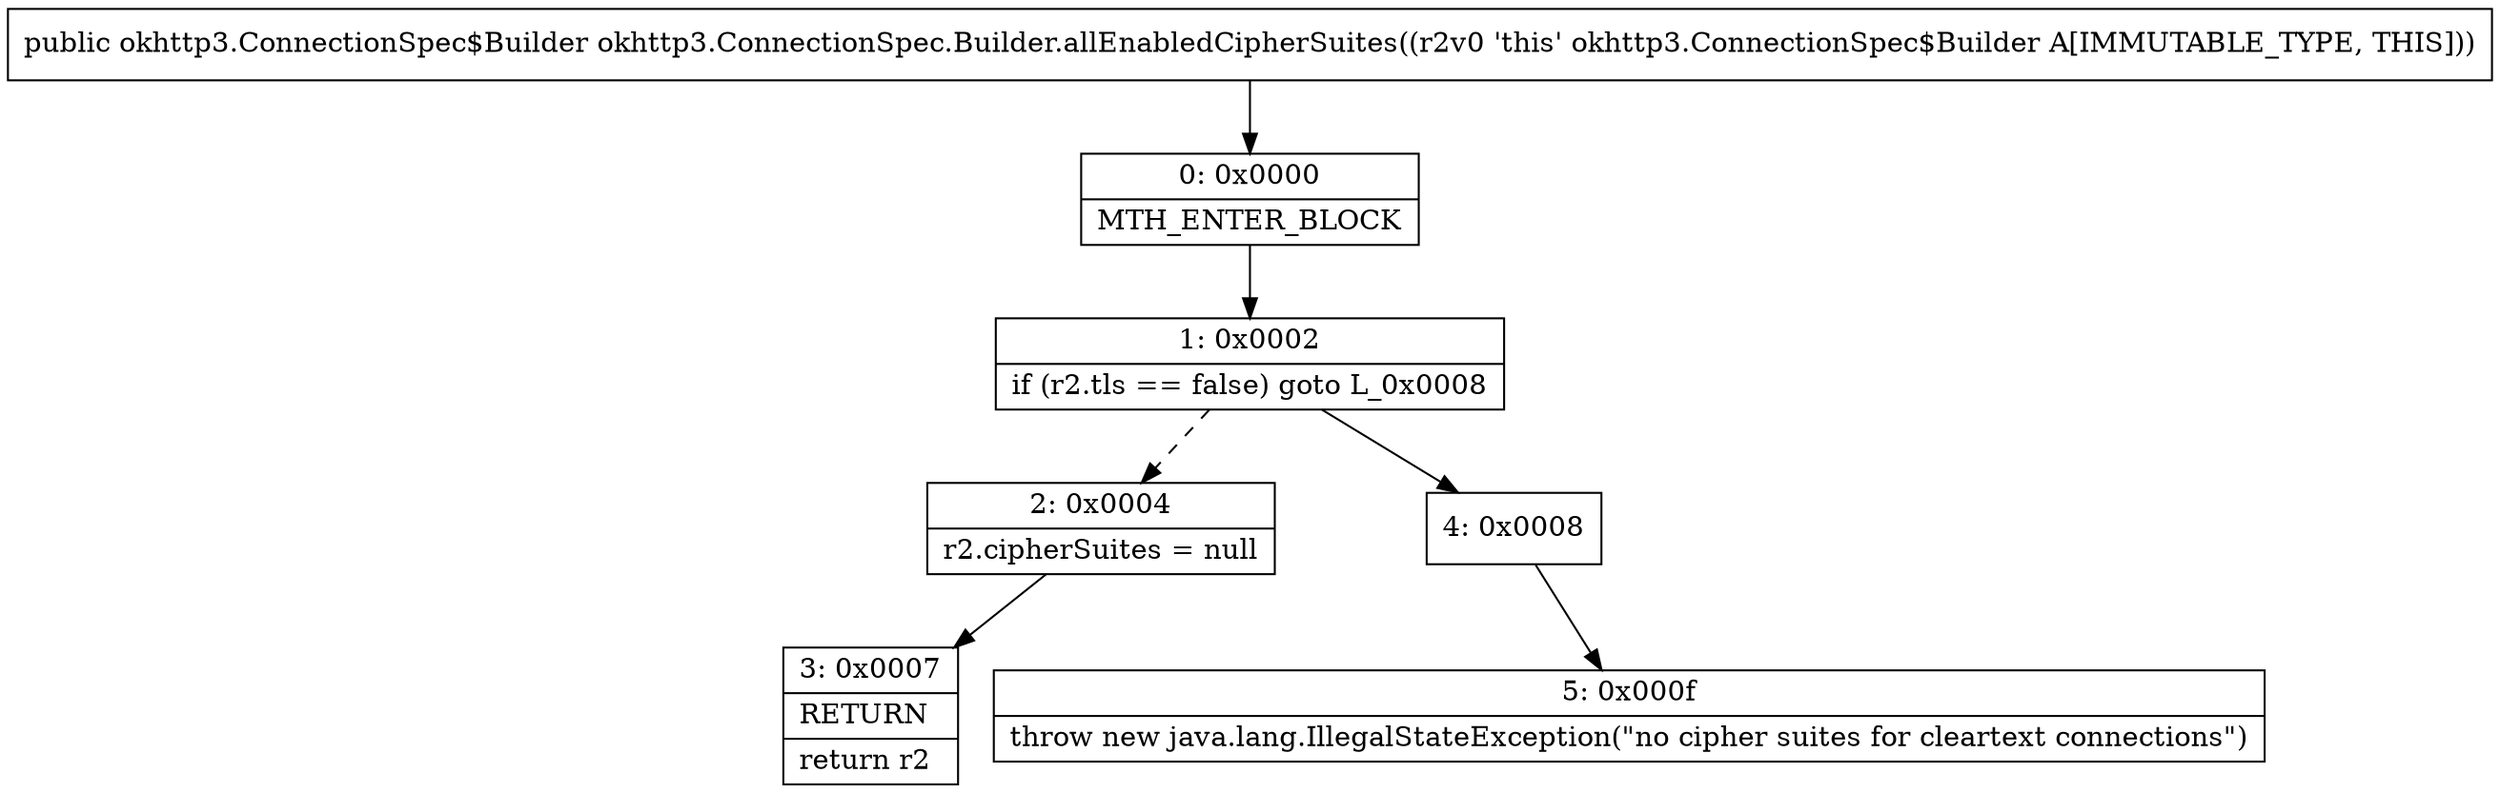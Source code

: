digraph "CFG forokhttp3.ConnectionSpec.Builder.allEnabledCipherSuites()Lokhttp3\/ConnectionSpec$Builder;" {
Node_0 [shape=record,label="{0\:\ 0x0000|MTH_ENTER_BLOCK\l}"];
Node_1 [shape=record,label="{1\:\ 0x0002|if (r2.tls == false) goto L_0x0008\l}"];
Node_2 [shape=record,label="{2\:\ 0x0004|r2.cipherSuites = null\l}"];
Node_3 [shape=record,label="{3\:\ 0x0007|RETURN\l|return r2\l}"];
Node_4 [shape=record,label="{4\:\ 0x0008}"];
Node_5 [shape=record,label="{5\:\ 0x000f|throw new java.lang.IllegalStateException(\"no cipher suites for cleartext connections\")\l}"];
MethodNode[shape=record,label="{public okhttp3.ConnectionSpec$Builder okhttp3.ConnectionSpec.Builder.allEnabledCipherSuites((r2v0 'this' okhttp3.ConnectionSpec$Builder A[IMMUTABLE_TYPE, THIS])) }"];
MethodNode -> Node_0;
Node_0 -> Node_1;
Node_1 -> Node_2[style=dashed];
Node_1 -> Node_4;
Node_2 -> Node_3;
Node_4 -> Node_5;
}

